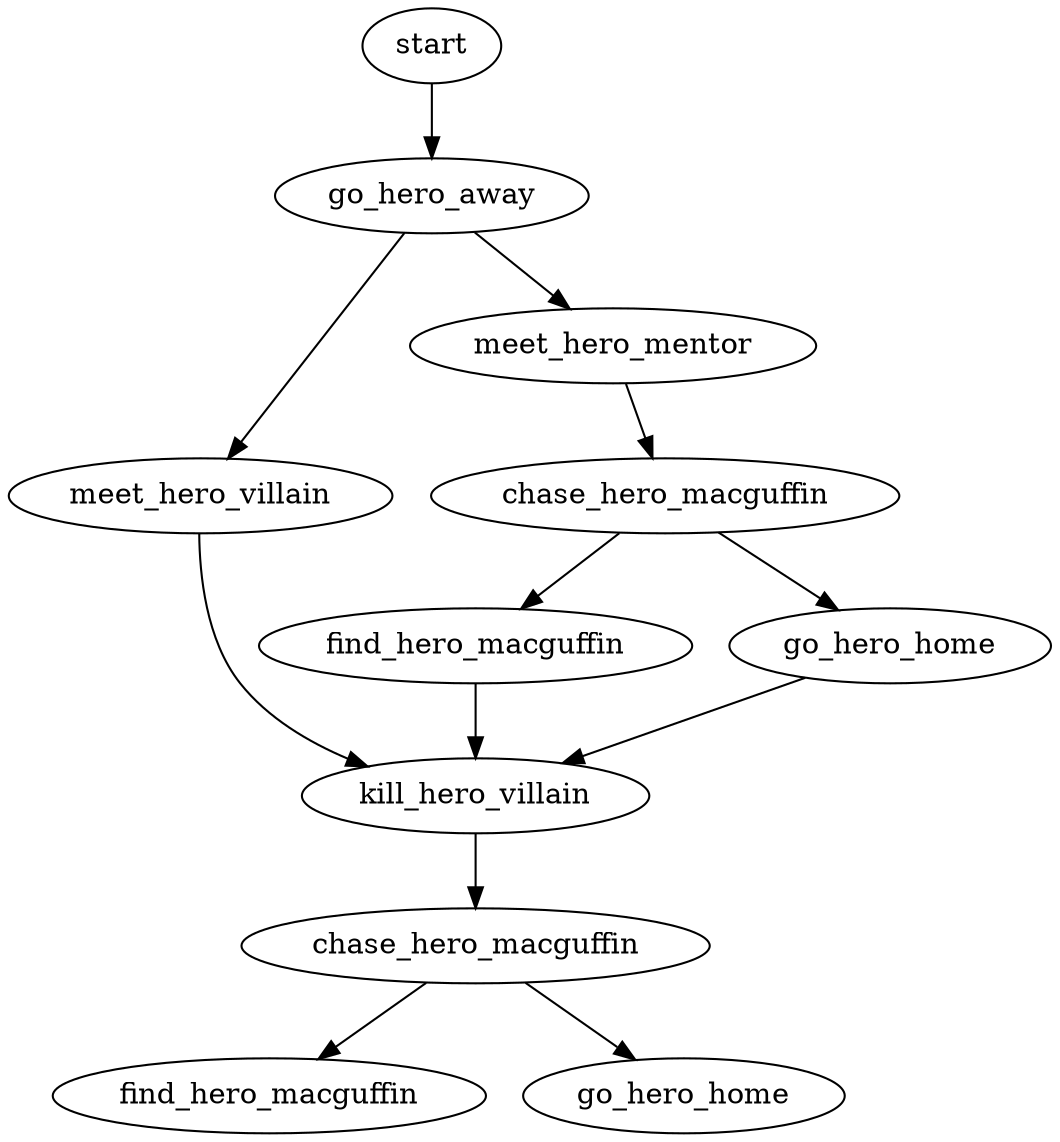 digraph G {
  rankdir=TB;
  a [label="chase_hero_macguffin"];
  b [label="chase_hero_macguffin"];
  c [label="find_hero_macguffin"];
  e [label="go_hero_home"];
  start -> go_hero_away;
  go_hero_away -> meet_hero_villain
  go_hero_away -> meet_hero_mentor;
  meet_hero_mentor -> a;
  a -> find_hero_macguffin -> kill_hero_villain;
  a -> go_hero_home -> kill_hero_villain;
  meet_hero_villain -> kill_hero_villain;
  kill_hero_villain -> b;
  // b -> c [label="find_hero_macguffin"] -> d [label="kill_hero_villain"];
  b -> c;
  b -> e;
  // meet_hero_villain -> a chase_hero_macguffin;
}
